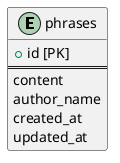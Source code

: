 @startuml erdiagram

entity "phrases" {
    + id [PK]
    ==
    content
    author_name
    created_at
    updated_at
}

@enduml
